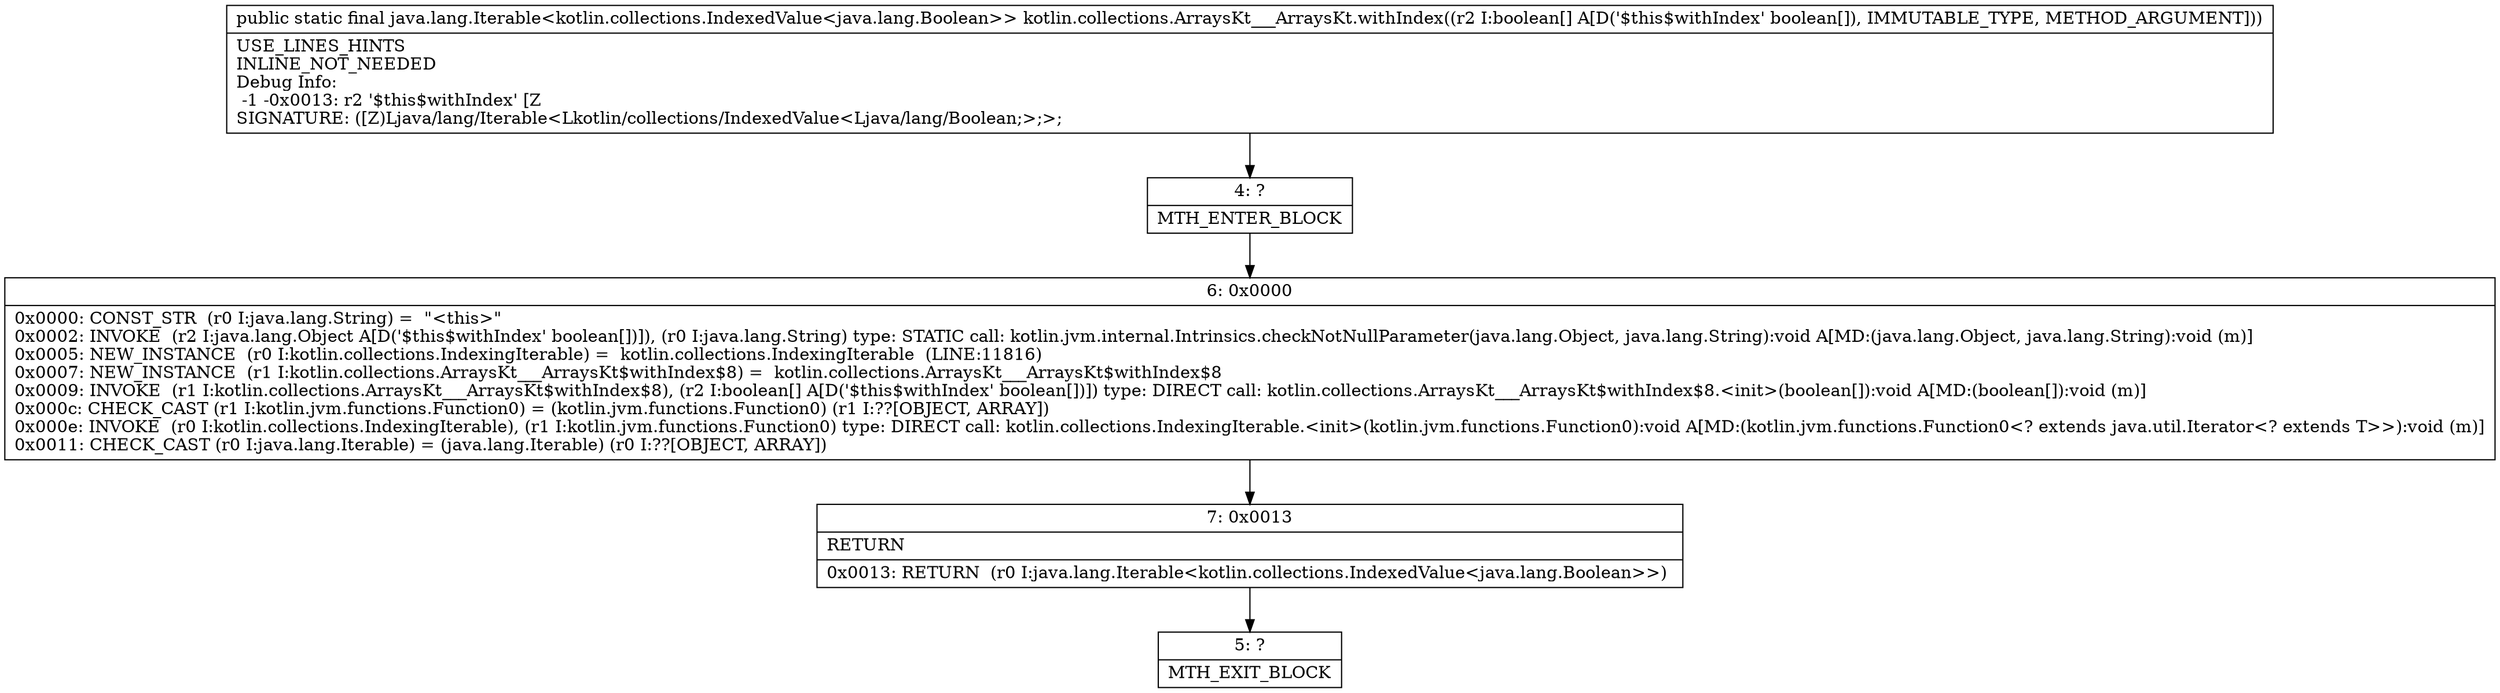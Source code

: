 digraph "CFG forkotlin.collections.ArraysKt___ArraysKt.withIndex([Z)Ljava\/lang\/Iterable;" {
Node_4 [shape=record,label="{4\:\ ?|MTH_ENTER_BLOCK\l}"];
Node_6 [shape=record,label="{6\:\ 0x0000|0x0000: CONST_STR  (r0 I:java.lang.String) =  \"\<this\>\" \l0x0002: INVOKE  (r2 I:java.lang.Object A[D('$this$withIndex' boolean[])]), (r0 I:java.lang.String) type: STATIC call: kotlin.jvm.internal.Intrinsics.checkNotNullParameter(java.lang.Object, java.lang.String):void A[MD:(java.lang.Object, java.lang.String):void (m)]\l0x0005: NEW_INSTANCE  (r0 I:kotlin.collections.IndexingIterable) =  kotlin.collections.IndexingIterable  (LINE:11816)\l0x0007: NEW_INSTANCE  (r1 I:kotlin.collections.ArraysKt___ArraysKt$withIndex$8) =  kotlin.collections.ArraysKt___ArraysKt$withIndex$8 \l0x0009: INVOKE  (r1 I:kotlin.collections.ArraysKt___ArraysKt$withIndex$8), (r2 I:boolean[] A[D('$this$withIndex' boolean[])]) type: DIRECT call: kotlin.collections.ArraysKt___ArraysKt$withIndex$8.\<init\>(boolean[]):void A[MD:(boolean[]):void (m)]\l0x000c: CHECK_CAST (r1 I:kotlin.jvm.functions.Function0) = (kotlin.jvm.functions.Function0) (r1 I:??[OBJECT, ARRAY]) \l0x000e: INVOKE  (r0 I:kotlin.collections.IndexingIterable), (r1 I:kotlin.jvm.functions.Function0) type: DIRECT call: kotlin.collections.IndexingIterable.\<init\>(kotlin.jvm.functions.Function0):void A[MD:(kotlin.jvm.functions.Function0\<? extends java.util.Iterator\<? extends T\>\>):void (m)]\l0x0011: CHECK_CAST (r0 I:java.lang.Iterable) = (java.lang.Iterable) (r0 I:??[OBJECT, ARRAY]) \l}"];
Node_7 [shape=record,label="{7\:\ 0x0013|RETURN\l|0x0013: RETURN  (r0 I:java.lang.Iterable\<kotlin.collections.IndexedValue\<java.lang.Boolean\>\>) \l}"];
Node_5 [shape=record,label="{5\:\ ?|MTH_EXIT_BLOCK\l}"];
MethodNode[shape=record,label="{public static final java.lang.Iterable\<kotlin.collections.IndexedValue\<java.lang.Boolean\>\> kotlin.collections.ArraysKt___ArraysKt.withIndex((r2 I:boolean[] A[D('$this$withIndex' boolean[]), IMMUTABLE_TYPE, METHOD_ARGUMENT]))  | USE_LINES_HINTS\lINLINE_NOT_NEEDED\lDebug Info:\l  \-1 \-0x0013: r2 '$this$withIndex' [Z\lSIGNATURE: ([Z)Ljava\/lang\/Iterable\<Lkotlin\/collections\/IndexedValue\<Ljava\/lang\/Boolean;\>;\>;\l}"];
MethodNode -> Node_4;Node_4 -> Node_6;
Node_6 -> Node_7;
Node_7 -> Node_5;
}

